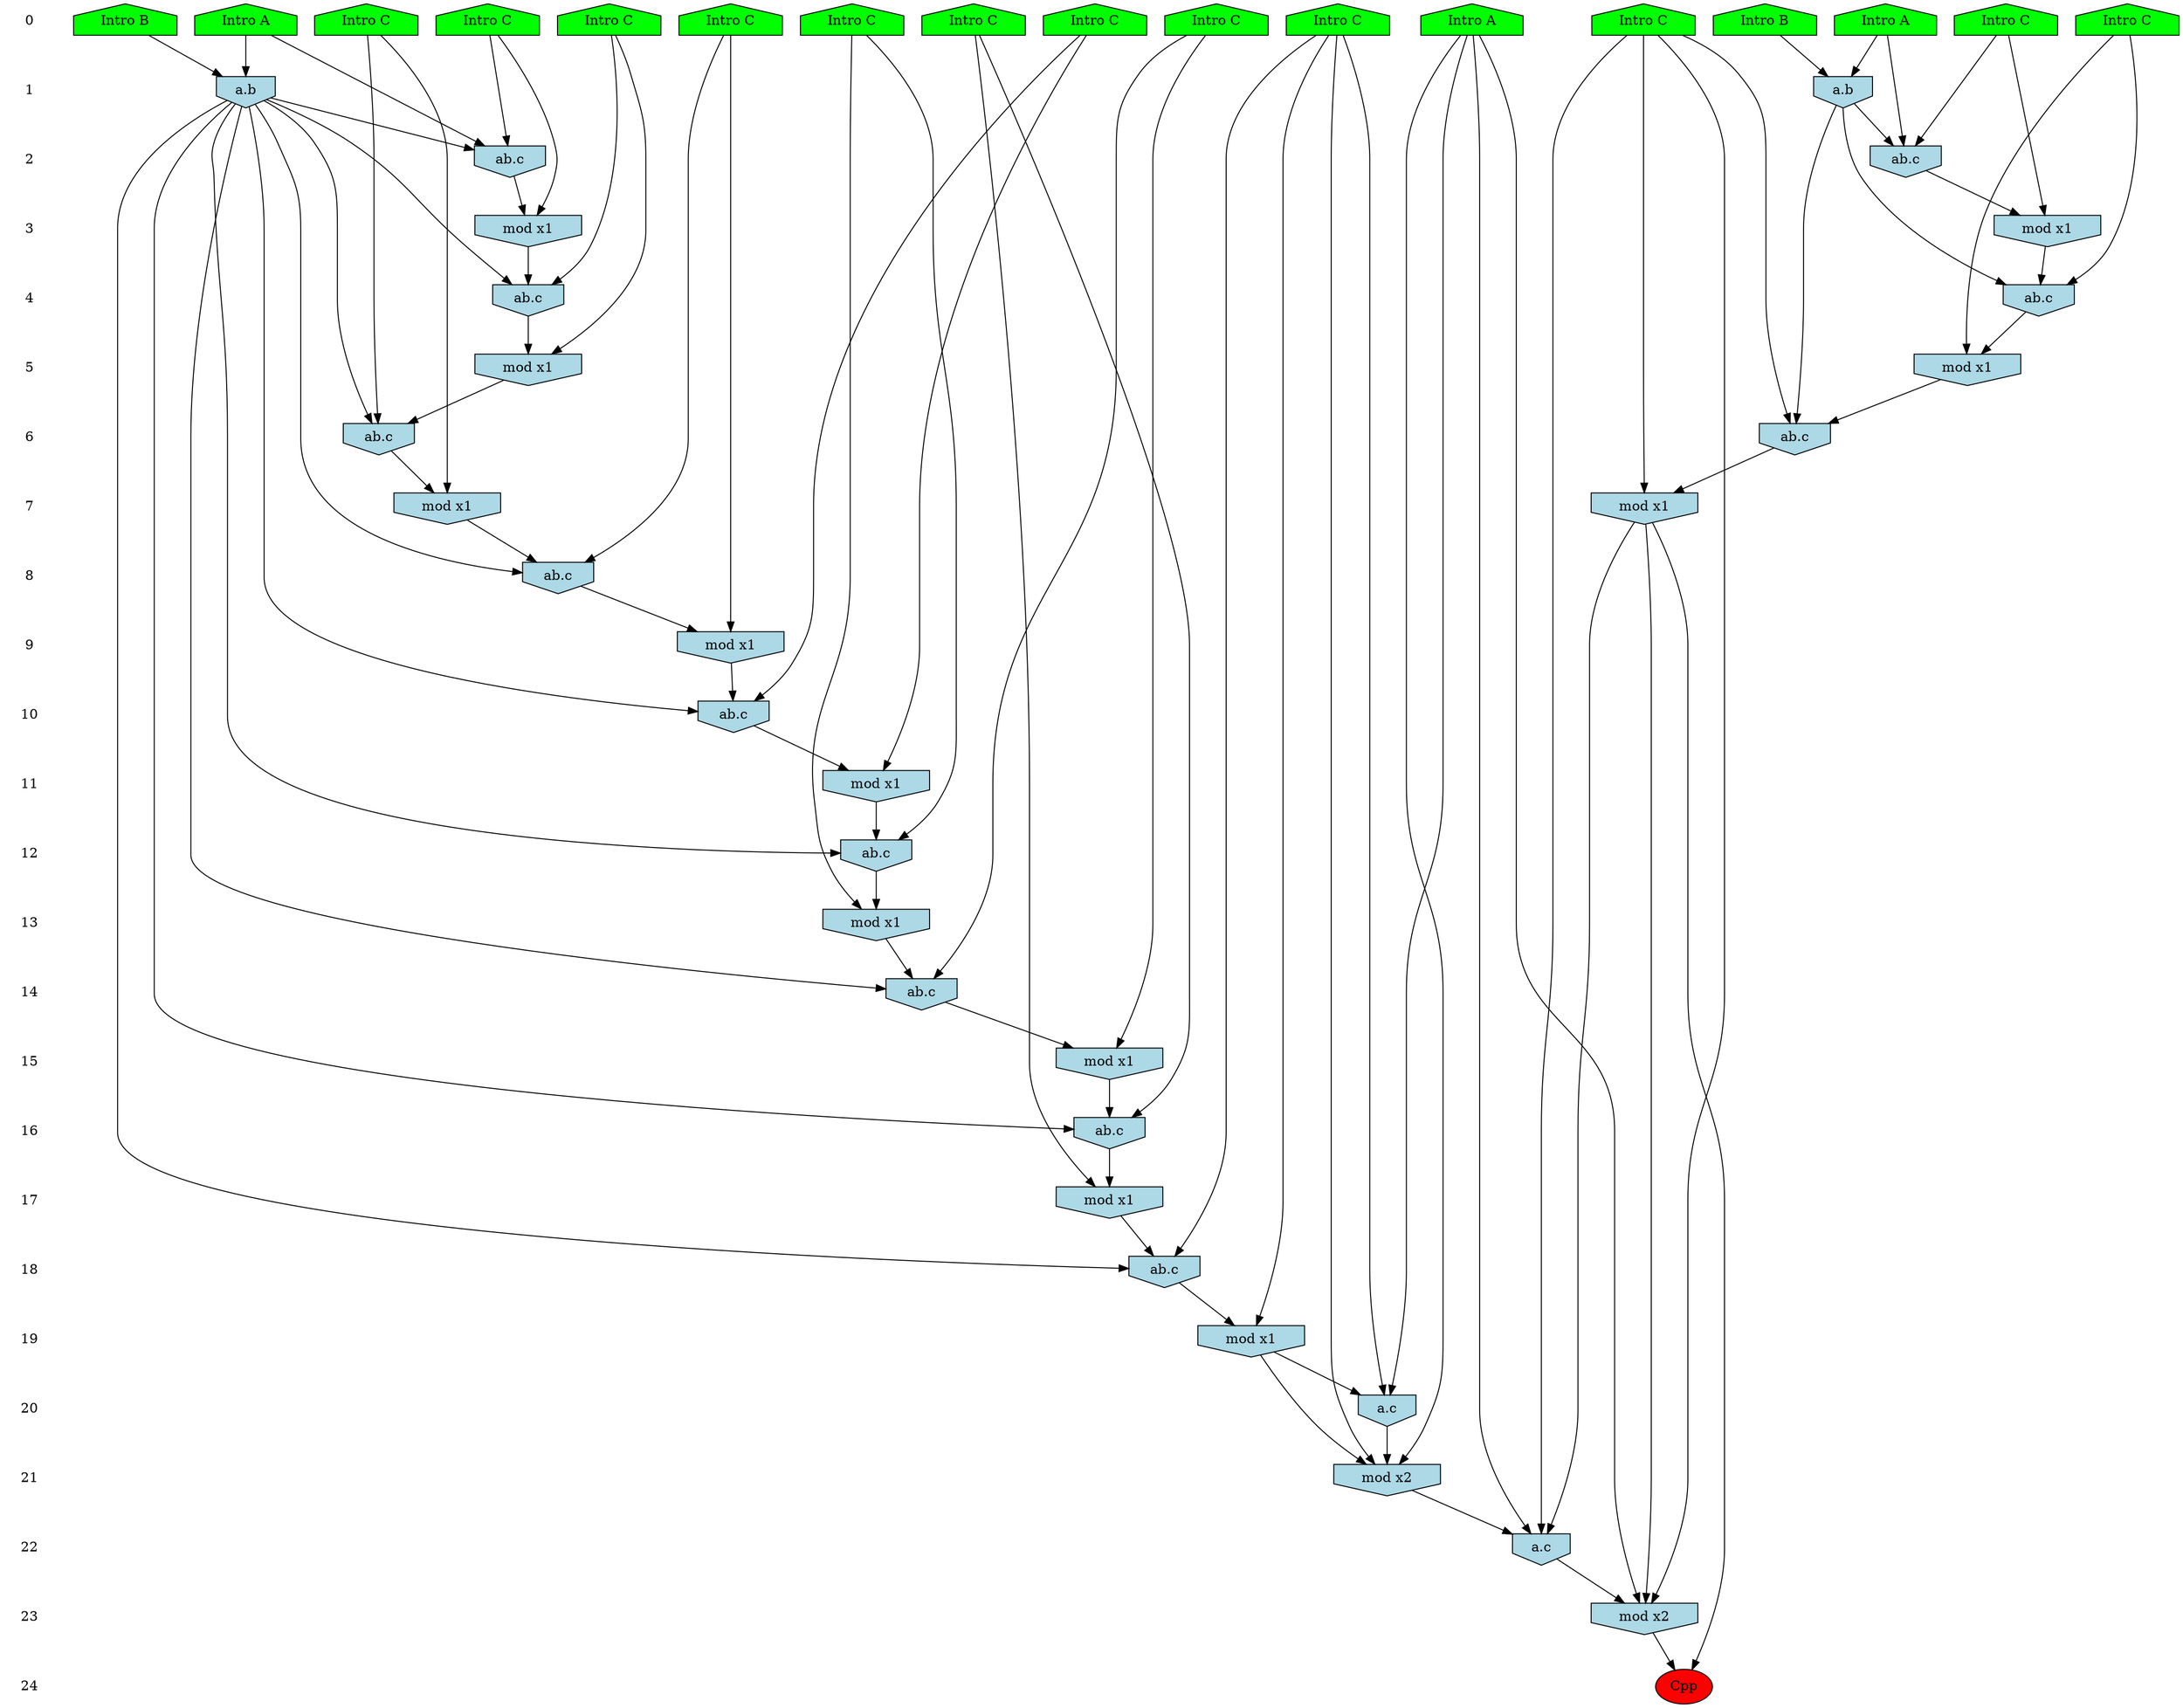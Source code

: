 /* Compression of 1 causal flows obtained in average at 1.957196E+01 t.u */
/* Compressed causal flows were: [3605] */
digraph G{
 ranksep=.5 ; 
{ rank = same ; "0" [shape=plaintext] ; node_1 [label ="Intro B", shape=house, style=filled, fillcolor=green] ;
node_2 [label ="Intro A", shape=house, style=filled, fillcolor=green] ;
node_3 [label ="Intro B", shape=house, style=filled, fillcolor=green] ;
node_4 [label ="Intro A", shape=house, style=filled, fillcolor=green] ;
node_5 [label ="Intro A", shape=house, style=filled, fillcolor=green] ;
node_6 [label ="Intro C", shape=house, style=filled, fillcolor=green] ;
node_7 [label ="Intro C", shape=house, style=filled, fillcolor=green] ;
node_8 [label ="Intro C", shape=house, style=filled, fillcolor=green] ;
node_9 [label ="Intro C", shape=house, style=filled, fillcolor=green] ;
node_10 [label ="Intro C", shape=house, style=filled, fillcolor=green] ;
node_11 [label ="Intro C", shape=house, style=filled, fillcolor=green] ;
node_12 [label ="Intro C", shape=house, style=filled, fillcolor=green] ;
node_13 [label ="Intro C", shape=house, style=filled, fillcolor=green] ;
node_14 [label ="Intro C", shape=house, style=filled, fillcolor=green] ;
node_15 [label ="Intro C", shape=house, style=filled, fillcolor=green] ;
node_16 [label ="Intro C", shape=house, style=filled, fillcolor=green] ;
node_17 [label ="Intro C", shape=house, style=filled, fillcolor=green] ;
}
{ rank = same ; "1" [shape=plaintext] ; node_18 [label="a.b", shape=invhouse, style=filled, fillcolor = lightblue] ;
node_25 [label="a.b", shape=invhouse, style=filled, fillcolor = lightblue] ;
}
{ rank = same ; "2" [shape=plaintext] ; node_19 [label="ab.c", shape=invhouse, style=filled, fillcolor = lightblue] ;
node_26 [label="ab.c", shape=invhouse, style=filled, fillcolor = lightblue] ;
}
{ rank = same ; "3" [shape=plaintext] ; node_20 [label="mod x1", shape=invhouse, style=filled, fillcolor = lightblue] ;
node_28 [label="mod x1", shape=invhouse, style=filled, fillcolor = lightblue] ;
}
{ rank = same ; "4" [shape=plaintext] ; node_21 [label="ab.c", shape=invhouse, style=filled, fillcolor = lightblue] ;
node_29 [label="ab.c", shape=invhouse, style=filled, fillcolor = lightblue] ;
}
{ rank = same ; "5" [shape=plaintext] ; node_22 [label="mod x1", shape=invhouse, style=filled, fillcolor = lightblue] ;
node_30 [label="mod x1", shape=invhouse, style=filled, fillcolor = lightblue] ;
}
{ rank = same ; "6" [shape=plaintext] ; node_23 [label="ab.c", shape=invhouse, style=filled, fillcolor = lightblue] ;
node_36 [label="ab.c", shape=invhouse, style=filled, fillcolor = lightblue] ;
}
{ rank = same ; "7" [shape=plaintext] ; node_24 [label="mod x1", shape=invhouse, style=filled, fillcolor = lightblue] ;
node_37 [label="mod x1", shape=invhouse, style=filled, fillcolor = lightblue] ;
}
{ rank = same ; "8" [shape=plaintext] ; node_27 [label="ab.c", shape=invhouse, style=filled, fillcolor = lightblue] ;
}
{ rank = same ; "9" [shape=plaintext] ; node_31 [label="mod x1", shape=invhouse, style=filled, fillcolor = lightblue] ;
}
{ rank = same ; "10" [shape=plaintext] ; node_32 [label="ab.c", shape=invhouse, style=filled, fillcolor = lightblue] ;
}
{ rank = same ; "11" [shape=plaintext] ; node_33 [label="mod x1", shape=invhouse, style=filled, fillcolor = lightblue] ;
}
{ rank = same ; "12" [shape=plaintext] ; node_34 [label="ab.c", shape=invhouse, style=filled, fillcolor = lightblue] ;
}
{ rank = same ; "13" [shape=plaintext] ; node_35 [label="mod x1", shape=invhouse, style=filled, fillcolor = lightblue] ;
}
{ rank = same ; "14" [shape=plaintext] ; node_38 [label="ab.c", shape=invhouse, style=filled, fillcolor = lightblue] ;
}
{ rank = same ; "15" [shape=plaintext] ; node_39 [label="mod x1", shape=invhouse, style=filled, fillcolor = lightblue] ;
}
{ rank = same ; "16" [shape=plaintext] ; node_40 [label="ab.c", shape=invhouse, style=filled, fillcolor = lightblue] ;
}
{ rank = same ; "17" [shape=plaintext] ; node_41 [label="mod x1", shape=invhouse, style=filled, fillcolor = lightblue] ;
}
{ rank = same ; "18" [shape=plaintext] ; node_42 [label="ab.c", shape=invhouse, style=filled, fillcolor = lightblue] ;
}
{ rank = same ; "19" [shape=plaintext] ; node_43 [label="mod x1", shape=invhouse, style=filled, fillcolor = lightblue] ;
}
{ rank = same ; "20" [shape=plaintext] ; node_44 [label="a.c", shape=invhouse, style=filled, fillcolor = lightblue] ;
}
{ rank = same ; "21" [shape=plaintext] ; node_45 [label="mod x2", shape=invhouse, style=filled, fillcolor = lightblue] ;
}
{ rank = same ; "22" [shape=plaintext] ; node_46 [label="a.c", shape=invhouse, style=filled, fillcolor = lightblue] ;
}
{ rank = same ; "23" [shape=plaintext] ; node_47 [label="mod x2", shape=invhouse, style=filled, fillcolor = lightblue] ;
}
{ rank = same ; "24" [shape=plaintext] ; node_48 [label ="Cpp", style=filled, fillcolor=red] ;
}
"0" -> "1" [style="invis"]; 
"1" -> "2" [style="invis"]; 
"2" -> "3" [style="invis"]; 
"3" -> "4" [style="invis"]; 
"4" -> "5" [style="invis"]; 
"5" -> "6" [style="invis"]; 
"6" -> "7" [style="invis"]; 
"7" -> "8" [style="invis"]; 
"8" -> "9" [style="invis"]; 
"9" -> "10" [style="invis"]; 
"10" -> "11" [style="invis"]; 
"11" -> "12" [style="invis"]; 
"12" -> "13" [style="invis"]; 
"13" -> "14" [style="invis"]; 
"14" -> "15" [style="invis"]; 
"15" -> "16" [style="invis"]; 
"16" -> "17" [style="invis"]; 
"17" -> "18" [style="invis"]; 
"18" -> "19" [style="invis"]; 
"19" -> "20" [style="invis"]; 
"20" -> "21" [style="invis"]; 
"21" -> "22" [style="invis"]; 
"22" -> "23" [style="invis"]; 
"23" -> "24" [style="invis"]; 
node_2 -> node_18
node_3 -> node_18
node_2 -> node_19
node_16 -> node_19
node_18 -> node_19
node_16 -> node_20
node_19 -> node_20
node_14 -> node_21
node_18 -> node_21
node_20 -> node_21
node_14 -> node_22
node_21 -> node_22
node_15 -> node_23
node_18 -> node_23
node_22 -> node_23
node_15 -> node_24
node_23 -> node_24
node_1 -> node_25
node_4 -> node_25
node_4 -> node_26
node_12 -> node_26
node_25 -> node_26
node_17 -> node_27
node_18 -> node_27
node_24 -> node_27
node_12 -> node_28
node_26 -> node_28
node_8 -> node_29
node_25 -> node_29
node_28 -> node_29
node_8 -> node_30
node_29 -> node_30
node_17 -> node_31
node_27 -> node_31
node_7 -> node_32
node_18 -> node_32
node_31 -> node_32
node_7 -> node_33
node_32 -> node_33
node_10 -> node_34
node_18 -> node_34
node_33 -> node_34
node_10 -> node_35
node_34 -> node_35
node_13 -> node_36
node_25 -> node_36
node_30 -> node_36
node_13 -> node_37
node_36 -> node_37
node_11 -> node_38
node_18 -> node_38
node_35 -> node_38
node_11 -> node_39
node_38 -> node_39
node_9 -> node_40
node_18 -> node_40
node_39 -> node_40
node_9 -> node_41
node_40 -> node_41
node_6 -> node_42
node_18 -> node_42
node_41 -> node_42
node_6 -> node_43
node_42 -> node_43
node_5 -> node_44
node_6 -> node_44
node_43 -> node_44
node_5 -> node_45
node_6 -> node_45
node_43 -> node_45
node_44 -> node_45
node_5 -> node_46
node_13 -> node_46
node_37 -> node_46
node_45 -> node_46
node_5 -> node_47
node_13 -> node_47
node_37 -> node_47
node_46 -> node_47
node_37 -> node_48
node_47 -> node_48
}
/*
 Dot generation time: 0.000204
*/